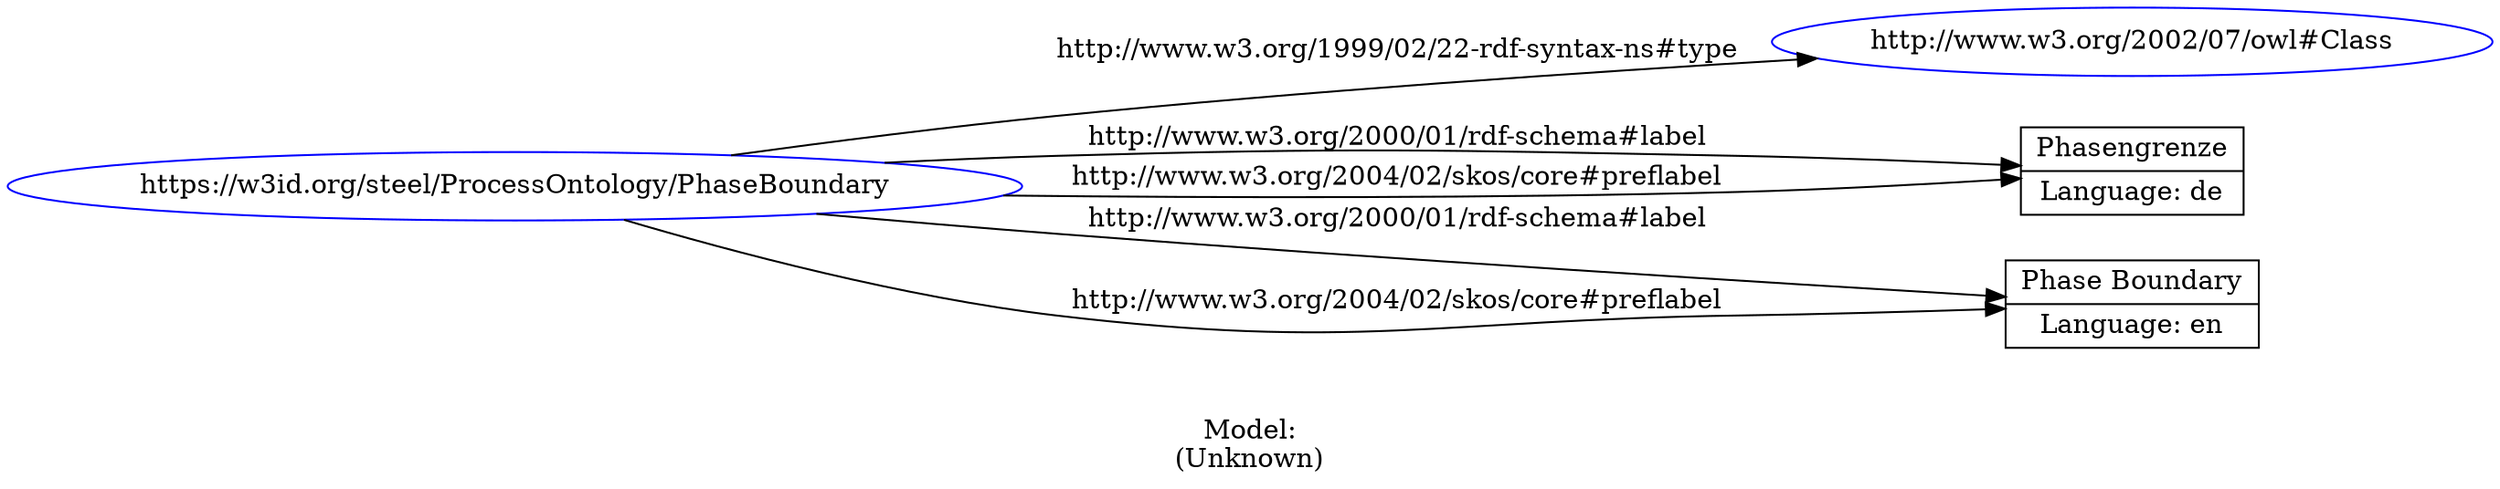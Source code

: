 digraph {
	rankdir = LR;
	charset="utf-8";

	"Rhttps://w3id.org/steel/ProcessOntology/PhaseBoundary" -> "Rhttp://www.w3.org/2002/07/owl#Class" [ label="http://www.w3.org/1999/02/22-rdf-syntax-ns#type" ];
	"Rhttps://w3id.org/steel/ProcessOntology/PhaseBoundary" -> "LPhasengrenze|Language: de" [ label="http://www.w3.org/2000/01/rdf-schema#label" ];
	"Rhttps://w3id.org/steel/ProcessOntology/PhaseBoundary" -> "LPhase Boundary|Language: en" [ label="http://www.w3.org/2000/01/rdf-schema#label" ];
	"Rhttps://w3id.org/steel/ProcessOntology/PhaseBoundary" -> "LPhasengrenze|Language: de" [ label="http://www.w3.org/2004/02/skos/core#preflabel" ];
	"Rhttps://w3id.org/steel/ProcessOntology/PhaseBoundary" -> "LPhase Boundary|Language: en" [ label="http://www.w3.org/2004/02/skos/core#preflabel" ];

	// Resources
	"Rhttps://w3id.org/steel/ProcessOntology/PhaseBoundary" [ label="https://w3id.org/steel/ProcessOntology/PhaseBoundary", shape = ellipse, color = blue ];
	"Rhttp://www.w3.org/2002/07/owl#Class" [ label="http://www.w3.org/2002/07/owl#Class", shape = ellipse, color = blue ];

	// Anonymous nodes

	// Literals
	"LPhasengrenze|Language: de" [ label="Phasengrenze|Language: de", shape = record ];
	"LPhase Boundary|Language: en" [ label="Phase Boundary|Language: en", shape = record ];

	label="\n\nModel:\n(Unknown)";
}

